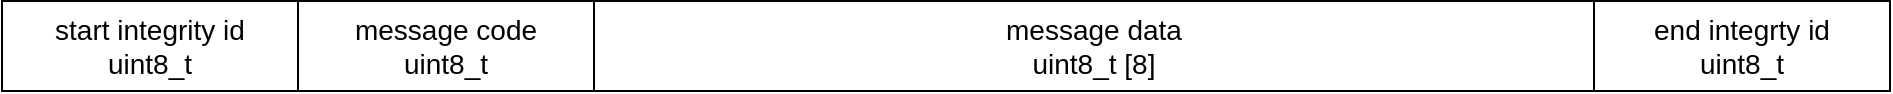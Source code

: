 <mxfile scale="3" border="0">
    <diagram id="LzTGRrPrDBO6Tm46XuKC" name="Page-1">
        <mxGraphModel dx="2527" dy="2285" grid="0" gridSize="10" guides="1" tooltips="1" connect="1" arrows="1" fold="1" page="0" pageScale="1" pageWidth="1600" pageHeight="1200" math="0" shadow="0">
            <root>
                <mxCell id="0"/>
                <mxCell id="1" parent="0"/>
                <mxCell id="405" value="start integrity id&lt;div&gt;uint8_t&lt;/div&gt;" style="text;html=1;align=center;verticalAlign=middle;whiteSpace=wrap;rounded=0;strokeColor=default;fontSize=14;" vertex="1" parent="1">
                    <mxGeometry x="-903" y="-816.5" width="148" height="45" as="geometry"/>
                </mxCell>
                <mxCell id="410" value="&lt;span style=&quot;color: rgb(0, 0, 0);&quot;&gt;end integrty id&lt;/span&gt;&lt;div&gt;uint8_t&lt;/div&gt;" style="text;html=1;align=center;verticalAlign=middle;whiteSpace=wrap;rounded=0;strokeColor=default;fontSize=14;" vertex="1" parent="1">
                    <mxGeometry x="-107" y="-816.5" width="148" height="45" as="geometry"/>
                </mxCell>
                <mxCell id="411" value="&lt;span style=&quot;color: rgb(0, 0, 0);&quot;&gt;message code&lt;/span&gt;&lt;div&gt;uint8_t&lt;/div&gt;" style="text;html=1;align=center;verticalAlign=middle;whiteSpace=wrap;rounded=0;strokeColor=default;fontSize=14;" vertex="1" parent="1">
                    <mxGeometry x="-755" y="-816.5" width="148" height="45" as="geometry"/>
                </mxCell>
                <mxCell id="412" value="&lt;span style=&quot;color: rgb(0, 0, 0);&quot;&gt;message data&lt;/span&gt;&lt;div&gt;uint8_t [8]&lt;/div&gt;" style="text;html=1;align=center;verticalAlign=middle;whiteSpace=wrap;rounded=0;strokeColor=default;fontSize=14;" vertex="1" parent="1">
                    <mxGeometry x="-607" y="-816.5" width="500" height="45" as="geometry"/>
                </mxCell>
            </root>
        </mxGraphModel>
    </diagram>
</mxfile>